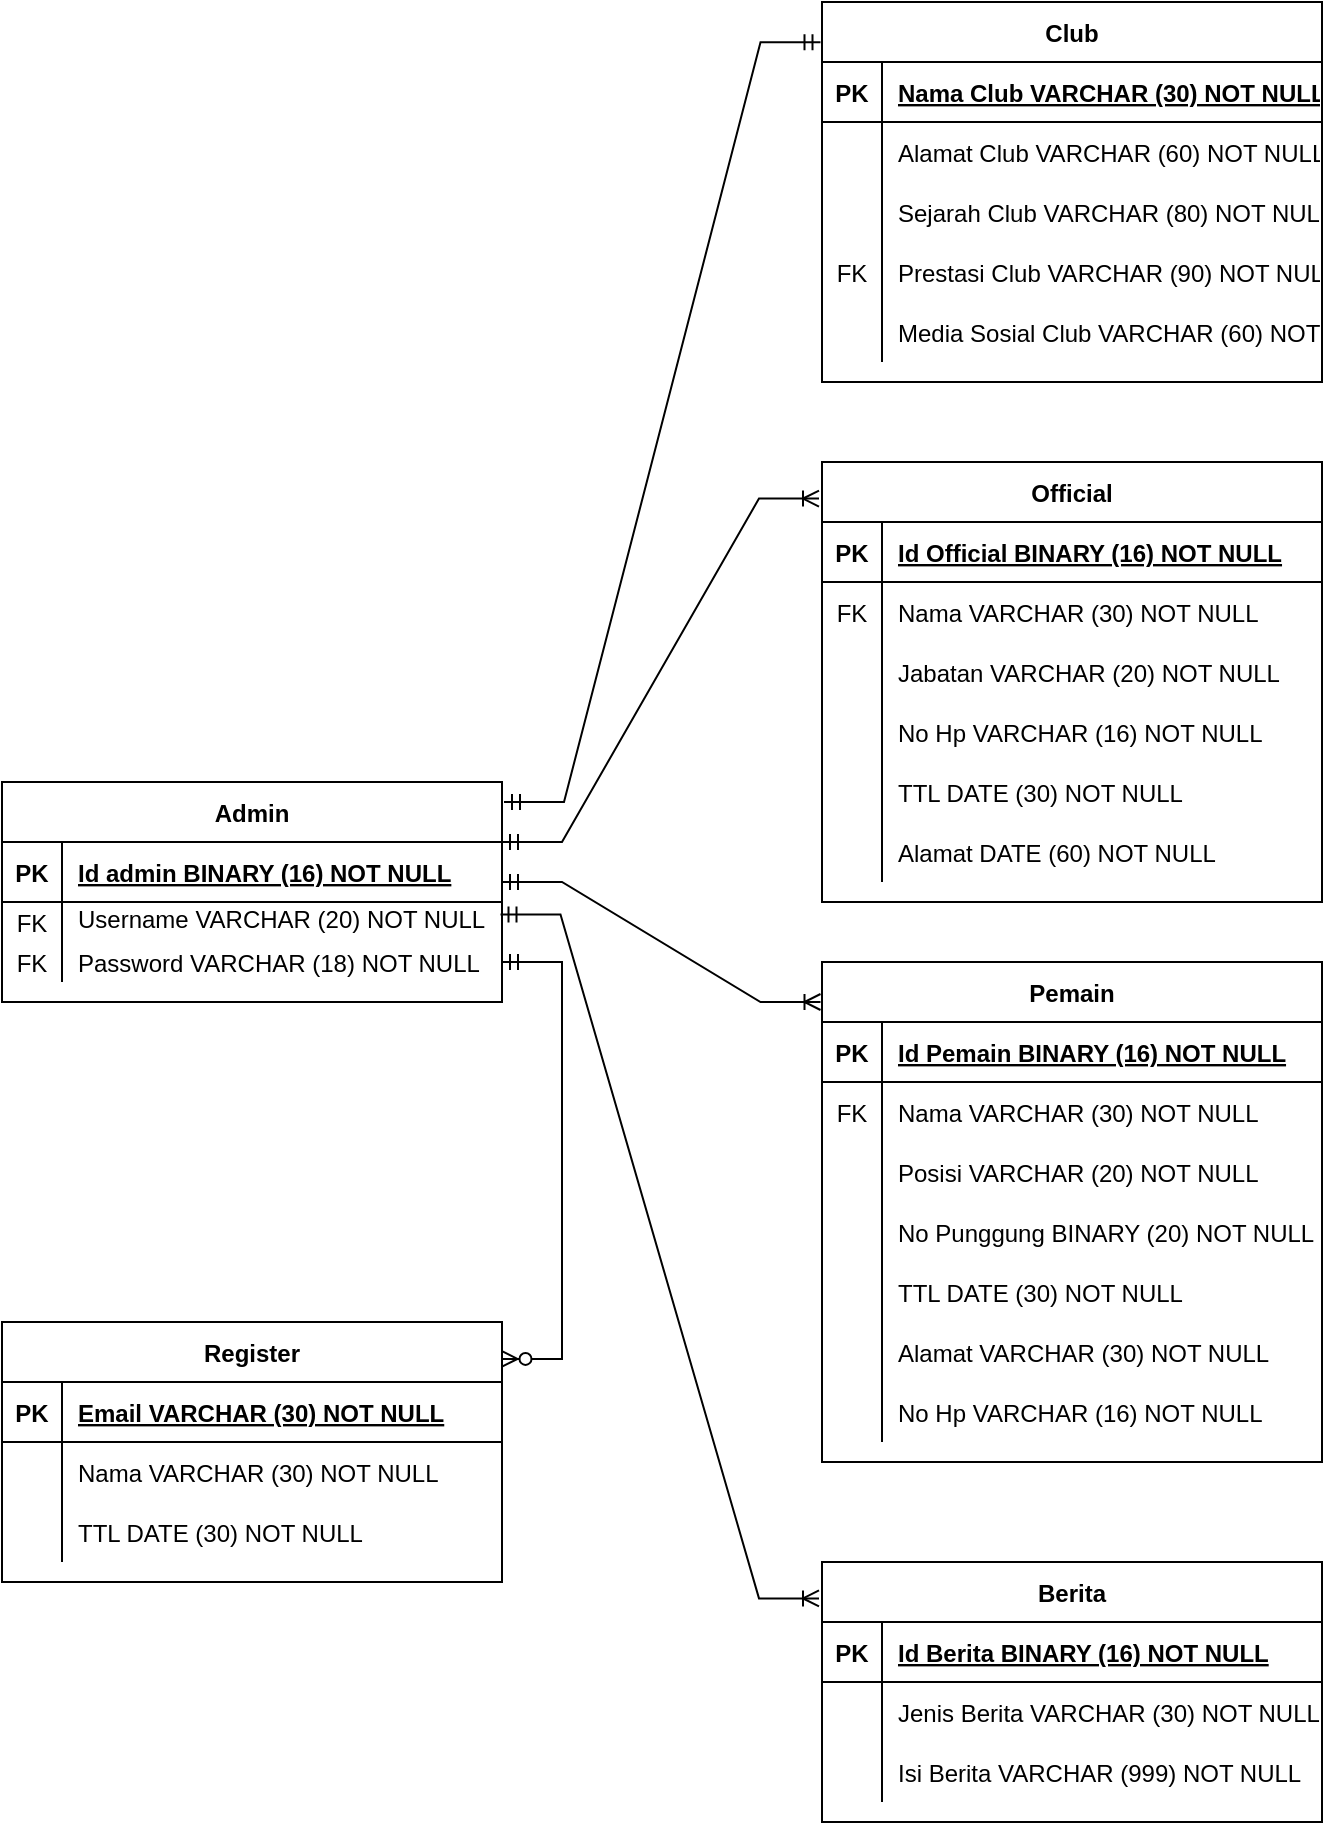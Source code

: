<mxfile version="17.4.0" type="github">
  <diagram id="R2lEEEUBdFMjLlhIrx00" name="Page-1">
    <mxGraphModel dx="1572" dy="708" grid="1" gridSize="10" guides="1" tooltips="1" connect="1" arrows="1" fold="1" page="1" pageScale="1" pageWidth="850" pageHeight="1100" math="0" shadow="0" extFonts="Permanent Marker^https://fonts.googleapis.com/css?family=Permanent+Marker">
      <root>
        <mxCell id="0" />
        <mxCell id="1" parent="0" />
        <mxCell id="yrKrXsBQZIC_uQpOtaZg-1" value="Club" style="shape=table;startSize=30;container=1;collapsible=1;childLayout=tableLayout;fixedRows=1;rowLines=0;fontStyle=1;align=center;resizeLast=1;" vertex="1" parent="1">
          <mxGeometry x="450" y="20" width="250" height="190" as="geometry" />
        </mxCell>
        <mxCell id="yrKrXsBQZIC_uQpOtaZg-2" value="" style="shape=partialRectangle;collapsible=0;dropTarget=0;pointerEvents=0;fillColor=none;points=[[0,0.5],[1,0.5]];portConstraint=eastwest;top=0;left=0;right=0;bottom=1;" vertex="1" parent="yrKrXsBQZIC_uQpOtaZg-1">
          <mxGeometry y="30" width="250" height="30" as="geometry" />
        </mxCell>
        <mxCell id="yrKrXsBQZIC_uQpOtaZg-3" value="PK" style="shape=partialRectangle;overflow=hidden;connectable=0;fillColor=none;top=0;left=0;bottom=0;right=0;fontStyle=1;" vertex="1" parent="yrKrXsBQZIC_uQpOtaZg-2">
          <mxGeometry width="30" height="30" as="geometry">
            <mxRectangle width="30" height="30" as="alternateBounds" />
          </mxGeometry>
        </mxCell>
        <mxCell id="yrKrXsBQZIC_uQpOtaZg-4" value="Nama Club VARCHAR (30) NOT NULL" style="shape=partialRectangle;overflow=hidden;connectable=0;fillColor=none;top=0;left=0;bottom=0;right=0;align=left;spacingLeft=6;fontStyle=5;" vertex="1" parent="yrKrXsBQZIC_uQpOtaZg-2">
          <mxGeometry x="30" width="220" height="30" as="geometry">
            <mxRectangle width="220" height="30" as="alternateBounds" />
          </mxGeometry>
        </mxCell>
        <mxCell id="yrKrXsBQZIC_uQpOtaZg-5" value="" style="shape=partialRectangle;collapsible=0;dropTarget=0;pointerEvents=0;fillColor=none;points=[[0,0.5],[1,0.5]];portConstraint=eastwest;top=0;left=0;right=0;bottom=0;" vertex="1" parent="yrKrXsBQZIC_uQpOtaZg-1">
          <mxGeometry y="60" width="250" height="30" as="geometry" />
        </mxCell>
        <mxCell id="yrKrXsBQZIC_uQpOtaZg-6" value="" style="shape=partialRectangle;overflow=hidden;connectable=0;fillColor=none;top=0;left=0;bottom=0;right=0;" vertex="1" parent="yrKrXsBQZIC_uQpOtaZg-5">
          <mxGeometry width="30" height="30" as="geometry">
            <mxRectangle width="30" height="30" as="alternateBounds" />
          </mxGeometry>
        </mxCell>
        <mxCell id="yrKrXsBQZIC_uQpOtaZg-7" value="Alamat Club VARCHAR (60) NOT NULL" style="shape=partialRectangle;overflow=hidden;connectable=0;fillColor=none;top=0;left=0;bottom=0;right=0;align=left;spacingLeft=6;" vertex="1" parent="yrKrXsBQZIC_uQpOtaZg-5">
          <mxGeometry x="30" width="220" height="30" as="geometry">
            <mxRectangle width="220" height="30" as="alternateBounds" />
          </mxGeometry>
        </mxCell>
        <mxCell id="yrKrXsBQZIC_uQpOtaZg-8" value="" style="shape=partialRectangle;collapsible=0;dropTarget=0;pointerEvents=0;fillColor=none;points=[[0,0.5],[1,0.5]];portConstraint=eastwest;top=0;left=0;right=0;bottom=0;" vertex="1" parent="yrKrXsBQZIC_uQpOtaZg-1">
          <mxGeometry y="90" width="250" height="30" as="geometry" />
        </mxCell>
        <mxCell id="yrKrXsBQZIC_uQpOtaZg-9" value="" style="shape=partialRectangle;overflow=hidden;connectable=0;fillColor=none;top=0;left=0;bottom=0;right=0;" vertex="1" parent="yrKrXsBQZIC_uQpOtaZg-8">
          <mxGeometry width="30" height="30" as="geometry">
            <mxRectangle width="30" height="30" as="alternateBounds" />
          </mxGeometry>
        </mxCell>
        <mxCell id="yrKrXsBQZIC_uQpOtaZg-10" value="Sejarah Club VARCHAR (80) NOT NULL" style="shape=partialRectangle;overflow=hidden;connectable=0;fillColor=none;top=0;left=0;bottom=0;right=0;align=left;spacingLeft=6;" vertex="1" parent="yrKrXsBQZIC_uQpOtaZg-8">
          <mxGeometry x="30" width="220" height="30" as="geometry">
            <mxRectangle width="220" height="30" as="alternateBounds" />
          </mxGeometry>
        </mxCell>
        <mxCell id="yrKrXsBQZIC_uQpOtaZg-11" value="" style="shape=partialRectangle;collapsible=0;dropTarget=0;pointerEvents=0;fillColor=none;points=[[0,0.5],[1,0.5]];portConstraint=eastwest;top=0;left=0;right=0;bottom=0;" vertex="1" parent="yrKrXsBQZIC_uQpOtaZg-1">
          <mxGeometry y="120" width="250" height="30" as="geometry" />
        </mxCell>
        <mxCell id="yrKrXsBQZIC_uQpOtaZg-12" value="FK" style="shape=partialRectangle;overflow=hidden;connectable=0;fillColor=none;top=0;left=0;bottom=0;right=0;" vertex="1" parent="yrKrXsBQZIC_uQpOtaZg-11">
          <mxGeometry width="30" height="30" as="geometry">
            <mxRectangle width="30" height="30" as="alternateBounds" />
          </mxGeometry>
        </mxCell>
        <mxCell id="yrKrXsBQZIC_uQpOtaZg-13" value="Prestasi Club VARCHAR (90) NOT NULL" style="shape=partialRectangle;overflow=hidden;connectable=0;fillColor=none;top=0;left=0;bottom=0;right=0;align=left;spacingLeft=6;" vertex="1" parent="yrKrXsBQZIC_uQpOtaZg-11">
          <mxGeometry x="30" width="220" height="30" as="geometry">
            <mxRectangle width="220" height="30" as="alternateBounds" />
          </mxGeometry>
        </mxCell>
        <mxCell id="yrKrXsBQZIC_uQpOtaZg-14" value="" style="shape=partialRectangle;collapsible=0;dropTarget=0;pointerEvents=0;fillColor=none;points=[[0,0.5],[1,0.5]];portConstraint=eastwest;top=0;left=0;right=0;bottom=0;" vertex="1" parent="yrKrXsBQZIC_uQpOtaZg-1">
          <mxGeometry y="150" width="250" height="30" as="geometry" />
        </mxCell>
        <mxCell id="yrKrXsBQZIC_uQpOtaZg-15" value="" style="shape=partialRectangle;overflow=hidden;connectable=0;fillColor=none;top=0;left=0;bottom=0;right=0;" vertex="1" parent="yrKrXsBQZIC_uQpOtaZg-14">
          <mxGeometry width="30" height="30" as="geometry">
            <mxRectangle width="30" height="30" as="alternateBounds" />
          </mxGeometry>
        </mxCell>
        <mxCell id="yrKrXsBQZIC_uQpOtaZg-16" value="Media Sosial Club VARCHAR (60) NOT NULL" style="shape=partialRectangle;overflow=hidden;connectable=0;fillColor=none;top=0;left=0;bottom=0;right=0;align=left;spacingLeft=6;" vertex="1" parent="yrKrXsBQZIC_uQpOtaZg-14">
          <mxGeometry x="30" width="220" height="30" as="geometry">
            <mxRectangle width="220" height="30" as="alternateBounds" />
          </mxGeometry>
        </mxCell>
        <mxCell id="yrKrXsBQZIC_uQpOtaZg-17" value="Official" style="shape=table;startSize=30;container=1;collapsible=1;childLayout=tableLayout;fixedRows=1;rowLines=0;fontStyle=1;align=center;resizeLast=1;" vertex="1" parent="1">
          <mxGeometry x="450" y="250" width="250" height="220" as="geometry" />
        </mxCell>
        <mxCell id="yrKrXsBQZIC_uQpOtaZg-18" value="" style="shape=partialRectangle;collapsible=0;dropTarget=0;pointerEvents=0;fillColor=none;points=[[0,0.5],[1,0.5]];portConstraint=eastwest;top=0;left=0;right=0;bottom=1;" vertex="1" parent="yrKrXsBQZIC_uQpOtaZg-17">
          <mxGeometry y="30" width="250" height="30" as="geometry" />
        </mxCell>
        <mxCell id="yrKrXsBQZIC_uQpOtaZg-19" value="PK" style="shape=partialRectangle;overflow=hidden;connectable=0;fillColor=none;top=0;left=0;bottom=0;right=0;fontStyle=1;" vertex="1" parent="yrKrXsBQZIC_uQpOtaZg-18">
          <mxGeometry width="30" height="30" as="geometry">
            <mxRectangle width="30" height="30" as="alternateBounds" />
          </mxGeometry>
        </mxCell>
        <mxCell id="yrKrXsBQZIC_uQpOtaZg-20" value="Id Official BINARY (16) NOT NULL" style="shape=partialRectangle;overflow=hidden;connectable=0;fillColor=none;top=0;left=0;bottom=0;right=0;align=left;spacingLeft=6;fontStyle=5;" vertex="1" parent="yrKrXsBQZIC_uQpOtaZg-18">
          <mxGeometry x="30" width="220" height="30" as="geometry">
            <mxRectangle width="220" height="30" as="alternateBounds" />
          </mxGeometry>
        </mxCell>
        <mxCell id="yrKrXsBQZIC_uQpOtaZg-21" value="" style="shape=partialRectangle;collapsible=0;dropTarget=0;pointerEvents=0;fillColor=none;points=[[0,0.5],[1,0.5]];portConstraint=eastwest;top=0;left=0;right=0;bottom=0;" vertex="1" parent="yrKrXsBQZIC_uQpOtaZg-17">
          <mxGeometry y="60" width="250" height="30" as="geometry" />
        </mxCell>
        <mxCell id="yrKrXsBQZIC_uQpOtaZg-22" value="FK" style="shape=partialRectangle;overflow=hidden;connectable=0;fillColor=none;top=0;left=0;bottom=0;right=0;" vertex="1" parent="yrKrXsBQZIC_uQpOtaZg-21">
          <mxGeometry width="30" height="30" as="geometry">
            <mxRectangle width="30" height="30" as="alternateBounds" />
          </mxGeometry>
        </mxCell>
        <mxCell id="yrKrXsBQZIC_uQpOtaZg-23" value="Nama VARCHAR (30) NOT NULL" style="shape=partialRectangle;overflow=hidden;connectable=0;fillColor=none;top=0;left=0;bottom=0;right=0;align=left;spacingLeft=6;" vertex="1" parent="yrKrXsBQZIC_uQpOtaZg-21">
          <mxGeometry x="30" width="220" height="30" as="geometry">
            <mxRectangle width="220" height="30" as="alternateBounds" />
          </mxGeometry>
        </mxCell>
        <mxCell id="yrKrXsBQZIC_uQpOtaZg-24" value="" style="shape=partialRectangle;collapsible=0;dropTarget=0;pointerEvents=0;fillColor=none;points=[[0,0.5],[1,0.5]];portConstraint=eastwest;top=0;left=0;right=0;bottom=0;" vertex="1" parent="yrKrXsBQZIC_uQpOtaZg-17">
          <mxGeometry y="90" width="250" height="30" as="geometry" />
        </mxCell>
        <mxCell id="yrKrXsBQZIC_uQpOtaZg-25" value="" style="shape=partialRectangle;overflow=hidden;connectable=0;fillColor=none;top=0;left=0;bottom=0;right=0;" vertex="1" parent="yrKrXsBQZIC_uQpOtaZg-24">
          <mxGeometry width="30" height="30" as="geometry">
            <mxRectangle width="30" height="30" as="alternateBounds" />
          </mxGeometry>
        </mxCell>
        <mxCell id="yrKrXsBQZIC_uQpOtaZg-26" value="Jabatan VARCHAR (20) NOT NULL" style="shape=partialRectangle;overflow=hidden;connectable=0;fillColor=none;top=0;left=0;bottom=0;right=0;align=left;spacingLeft=6;" vertex="1" parent="yrKrXsBQZIC_uQpOtaZg-24">
          <mxGeometry x="30" width="220" height="30" as="geometry">
            <mxRectangle width="220" height="30" as="alternateBounds" />
          </mxGeometry>
        </mxCell>
        <mxCell id="yrKrXsBQZIC_uQpOtaZg-27" value="" style="shape=partialRectangle;collapsible=0;dropTarget=0;pointerEvents=0;fillColor=none;points=[[0,0.5],[1,0.5]];portConstraint=eastwest;top=0;left=0;right=0;bottom=0;" vertex="1" parent="yrKrXsBQZIC_uQpOtaZg-17">
          <mxGeometry y="120" width="250" height="30" as="geometry" />
        </mxCell>
        <mxCell id="yrKrXsBQZIC_uQpOtaZg-28" value="" style="shape=partialRectangle;overflow=hidden;connectable=0;fillColor=none;top=0;left=0;bottom=0;right=0;" vertex="1" parent="yrKrXsBQZIC_uQpOtaZg-27">
          <mxGeometry width="30" height="30" as="geometry">
            <mxRectangle width="30" height="30" as="alternateBounds" />
          </mxGeometry>
        </mxCell>
        <mxCell id="yrKrXsBQZIC_uQpOtaZg-29" value="No Hp VARCHAR (16) NOT NULL " style="shape=partialRectangle;overflow=hidden;connectable=0;fillColor=none;top=0;left=0;bottom=0;right=0;align=left;spacingLeft=6;" vertex="1" parent="yrKrXsBQZIC_uQpOtaZg-27">
          <mxGeometry x="30" width="220" height="30" as="geometry">
            <mxRectangle width="220" height="30" as="alternateBounds" />
          </mxGeometry>
        </mxCell>
        <mxCell id="yrKrXsBQZIC_uQpOtaZg-30" value="" style="shape=partialRectangle;collapsible=0;dropTarget=0;pointerEvents=0;fillColor=none;points=[[0,0.5],[1,0.5]];portConstraint=eastwest;top=0;left=0;right=0;bottom=0;" vertex="1" parent="yrKrXsBQZIC_uQpOtaZg-17">
          <mxGeometry y="150" width="250" height="30" as="geometry" />
        </mxCell>
        <mxCell id="yrKrXsBQZIC_uQpOtaZg-31" value="" style="shape=partialRectangle;overflow=hidden;connectable=0;fillColor=none;top=0;left=0;bottom=0;right=0;" vertex="1" parent="yrKrXsBQZIC_uQpOtaZg-30">
          <mxGeometry width="30" height="30" as="geometry">
            <mxRectangle width="30" height="30" as="alternateBounds" />
          </mxGeometry>
        </mxCell>
        <mxCell id="yrKrXsBQZIC_uQpOtaZg-32" value="TTL DATE (30) NOT NULL" style="shape=partialRectangle;overflow=hidden;connectable=0;fillColor=none;top=0;left=0;bottom=0;right=0;align=left;spacingLeft=6;" vertex="1" parent="yrKrXsBQZIC_uQpOtaZg-30">
          <mxGeometry x="30" width="220" height="30" as="geometry">
            <mxRectangle width="220" height="30" as="alternateBounds" />
          </mxGeometry>
        </mxCell>
        <mxCell id="yrKrXsBQZIC_uQpOtaZg-33" value="" style="shape=partialRectangle;collapsible=0;dropTarget=0;pointerEvents=0;fillColor=none;points=[[0,0.5],[1,0.5]];portConstraint=eastwest;top=0;left=0;right=0;bottom=0;" vertex="1" parent="yrKrXsBQZIC_uQpOtaZg-17">
          <mxGeometry y="180" width="250" height="30" as="geometry" />
        </mxCell>
        <mxCell id="yrKrXsBQZIC_uQpOtaZg-34" value="" style="shape=partialRectangle;overflow=hidden;connectable=0;fillColor=none;top=0;left=0;bottom=0;right=0;" vertex="1" parent="yrKrXsBQZIC_uQpOtaZg-33">
          <mxGeometry width="30" height="30" as="geometry">
            <mxRectangle width="30" height="30" as="alternateBounds" />
          </mxGeometry>
        </mxCell>
        <mxCell id="yrKrXsBQZIC_uQpOtaZg-35" value="Alamat DATE (60) NOT NULL" style="shape=partialRectangle;overflow=hidden;connectable=0;fillColor=none;top=0;left=0;bottom=0;right=0;align=left;spacingLeft=6;" vertex="1" parent="yrKrXsBQZIC_uQpOtaZg-33">
          <mxGeometry x="30" width="220" height="30" as="geometry">
            <mxRectangle width="220" height="30" as="alternateBounds" />
          </mxGeometry>
        </mxCell>
        <mxCell id="yrKrXsBQZIC_uQpOtaZg-36" value="Admin" style="shape=table;startSize=30;container=1;collapsible=1;childLayout=tableLayout;fixedRows=1;rowLines=0;fontStyle=1;align=center;resizeLast=1;" vertex="1" parent="1">
          <mxGeometry x="40" y="410" width="250" height="110" as="geometry" />
        </mxCell>
        <mxCell id="yrKrXsBQZIC_uQpOtaZg-37" value="" style="shape=partialRectangle;collapsible=0;dropTarget=0;pointerEvents=0;fillColor=none;points=[[0,0.5],[1,0.5]];portConstraint=eastwest;top=0;left=0;right=0;bottom=1;" vertex="1" parent="yrKrXsBQZIC_uQpOtaZg-36">
          <mxGeometry y="30" width="250" height="30" as="geometry" />
        </mxCell>
        <mxCell id="yrKrXsBQZIC_uQpOtaZg-38" value="PK" style="shape=partialRectangle;overflow=hidden;connectable=0;fillColor=none;top=0;left=0;bottom=0;right=0;fontStyle=1;" vertex="1" parent="yrKrXsBQZIC_uQpOtaZg-37">
          <mxGeometry width="30" height="30" as="geometry">
            <mxRectangle width="30" height="30" as="alternateBounds" />
          </mxGeometry>
        </mxCell>
        <mxCell id="yrKrXsBQZIC_uQpOtaZg-39" value="Id admin BINARY (16) NOT NULL" style="shape=partialRectangle;overflow=hidden;connectable=0;fillColor=none;top=0;left=0;bottom=0;right=0;align=left;spacingLeft=6;fontStyle=5;" vertex="1" parent="yrKrXsBQZIC_uQpOtaZg-37">
          <mxGeometry x="30" width="220" height="30" as="geometry">
            <mxRectangle width="220" height="30" as="alternateBounds" />
          </mxGeometry>
        </mxCell>
        <mxCell id="yrKrXsBQZIC_uQpOtaZg-40" value="" style="shape=partialRectangle;collapsible=0;dropTarget=0;pointerEvents=0;fillColor=none;points=[[0,0.5],[1,0.5]];portConstraint=eastwest;top=0;left=0;right=0;bottom=0;" vertex="1" parent="yrKrXsBQZIC_uQpOtaZg-36">
          <mxGeometry y="60" width="250" height="20" as="geometry" />
        </mxCell>
        <mxCell id="yrKrXsBQZIC_uQpOtaZg-41" value="FK" style="shape=partialRectangle;overflow=hidden;connectable=0;fillColor=none;top=0;left=0;bottom=0;right=0;" vertex="1" parent="yrKrXsBQZIC_uQpOtaZg-40">
          <mxGeometry width="30" height="20" as="geometry">
            <mxRectangle width="30" height="20" as="alternateBounds" />
          </mxGeometry>
        </mxCell>
        <mxCell id="yrKrXsBQZIC_uQpOtaZg-42" value="Username VARCHAR (20) NOT NULL&#xa;" style="shape=partialRectangle;overflow=hidden;connectable=0;fillColor=none;top=0;left=0;bottom=0;right=0;align=left;spacingLeft=6;" vertex="1" parent="yrKrXsBQZIC_uQpOtaZg-40">
          <mxGeometry x="30" width="220" height="20" as="geometry">
            <mxRectangle width="220" height="20" as="alternateBounds" />
          </mxGeometry>
        </mxCell>
        <mxCell id="yrKrXsBQZIC_uQpOtaZg-90" value="" style="shape=partialRectangle;collapsible=0;dropTarget=0;pointerEvents=0;fillColor=none;points=[[0,0.5],[1,0.5]];portConstraint=eastwest;top=0;left=0;right=0;bottom=0;" vertex="1" parent="yrKrXsBQZIC_uQpOtaZg-36">
          <mxGeometry y="80" width="250" height="20" as="geometry" />
        </mxCell>
        <mxCell id="yrKrXsBQZIC_uQpOtaZg-91" value="FK" style="shape=partialRectangle;overflow=hidden;connectable=0;fillColor=none;top=0;left=0;bottom=0;right=0;" vertex="1" parent="yrKrXsBQZIC_uQpOtaZg-90">
          <mxGeometry width="30" height="20" as="geometry">
            <mxRectangle width="30" height="20" as="alternateBounds" />
          </mxGeometry>
        </mxCell>
        <mxCell id="yrKrXsBQZIC_uQpOtaZg-92" value="Password VARCHAR (18) NOT NULL" style="shape=partialRectangle;overflow=hidden;connectable=0;fillColor=none;top=0;left=0;bottom=0;right=0;align=left;spacingLeft=6;" vertex="1" parent="yrKrXsBQZIC_uQpOtaZg-90">
          <mxGeometry x="30" width="220" height="20" as="geometry">
            <mxRectangle width="220" height="20" as="alternateBounds" />
          </mxGeometry>
        </mxCell>
        <mxCell id="yrKrXsBQZIC_uQpOtaZg-43" value="Berita" style="shape=table;startSize=30;container=1;collapsible=1;childLayout=tableLayout;fixedRows=1;rowLines=0;fontStyle=1;align=center;resizeLast=1;" vertex="1" parent="1">
          <mxGeometry x="450" y="800" width="250" height="130" as="geometry" />
        </mxCell>
        <mxCell id="yrKrXsBQZIC_uQpOtaZg-44" value="" style="shape=partialRectangle;collapsible=0;dropTarget=0;pointerEvents=0;fillColor=none;points=[[0,0.5],[1,0.5]];portConstraint=eastwest;top=0;left=0;right=0;bottom=1;" vertex="1" parent="yrKrXsBQZIC_uQpOtaZg-43">
          <mxGeometry y="30" width="250" height="30" as="geometry" />
        </mxCell>
        <mxCell id="yrKrXsBQZIC_uQpOtaZg-45" value="PK" style="shape=partialRectangle;overflow=hidden;connectable=0;fillColor=none;top=0;left=0;bottom=0;right=0;fontStyle=1;" vertex="1" parent="yrKrXsBQZIC_uQpOtaZg-44">
          <mxGeometry width="30" height="30" as="geometry">
            <mxRectangle width="30" height="30" as="alternateBounds" />
          </mxGeometry>
        </mxCell>
        <mxCell id="yrKrXsBQZIC_uQpOtaZg-46" value="Id Berita BINARY (16) NOT NULL" style="shape=partialRectangle;overflow=hidden;connectable=0;fillColor=none;top=0;left=0;bottom=0;right=0;align=left;spacingLeft=6;fontStyle=5;" vertex="1" parent="yrKrXsBQZIC_uQpOtaZg-44">
          <mxGeometry x="30" width="220" height="30" as="geometry">
            <mxRectangle width="220" height="30" as="alternateBounds" />
          </mxGeometry>
        </mxCell>
        <mxCell id="yrKrXsBQZIC_uQpOtaZg-47" value="" style="shape=partialRectangle;collapsible=0;dropTarget=0;pointerEvents=0;fillColor=none;points=[[0,0.5],[1,0.5]];portConstraint=eastwest;top=0;left=0;right=0;bottom=0;" vertex="1" parent="yrKrXsBQZIC_uQpOtaZg-43">
          <mxGeometry y="60" width="250" height="30" as="geometry" />
        </mxCell>
        <mxCell id="yrKrXsBQZIC_uQpOtaZg-48" value="" style="shape=partialRectangle;overflow=hidden;connectable=0;fillColor=none;top=0;left=0;bottom=0;right=0;" vertex="1" parent="yrKrXsBQZIC_uQpOtaZg-47">
          <mxGeometry width="30" height="30" as="geometry">
            <mxRectangle width="30" height="30" as="alternateBounds" />
          </mxGeometry>
        </mxCell>
        <mxCell id="yrKrXsBQZIC_uQpOtaZg-49" value="Jenis Berita VARCHAR (30) NOT NULL" style="shape=partialRectangle;overflow=hidden;connectable=0;fillColor=none;top=0;left=0;bottom=0;right=0;align=left;spacingLeft=6;" vertex="1" parent="yrKrXsBQZIC_uQpOtaZg-47">
          <mxGeometry x="30" width="220" height="30" as="geometry">
            <mxRectangle width="220" height="30" as="alternateBounds" />
          </mxGeometry>
        </mxCell>
        <mxCell id="yrKrXsBQZIC_uQpOtaZg-50" value="" style="shape=partialRectangle;collapsible=0;dropTarget=0;pointerEvents=0;fillColor=none;points=[[0,0.5],[1,0.5]];portConstraint=eastwest;top=0;left=0;right=0;bottom=0;" vertex="1" parent="yrKrXsBQZIC_uQpOtaZg-43">
          <mxGeometry y="90" width="250" height="30" as="geometry" />
        </mxCell>
        <mxCell id="yrKrXsBQZIC_uQpOtaZg-51" value="" style="shape=partialRectangle;overflow=hidden;connectable=0;fillColor=none;top=0;left=0;bottom=0;right=0;" vertex="1" parent="yrKrXsBQZIC_uQpOtaZg-50">
          <mxGeometry width="30" height="30" as="geometry">
            <mxRectangle width="30" height="30" as="alternateBounds" />
          </mxGeometry>
        </mxCell>
        <mxCell id="yrKrXsBQZIC_uQpOtaZg-52" value="Isi Berita VARCHAR (999) NOT NULL" style="shape=partialRectangle;overflow=hidden;connectable=0;fillColor=none;top=0;left=0;bottom=0;right=0;align=left;spacingLeft=6;" vertex="1" parent="yrKrXsBQZIC_uQpOtaZg-50">
          <mxGeometry x="30" width="220" height="30" as="geometry">
            <mxRectangle width="220" height="30" as="alternateBounds" />
          </mxGeometry>
        </mxCell>
        <mxCell id="yrKrXsBQZIC_uQpOtaZg-53" value="Pemain" style="shape=table;startSize=30;container=1;collapsible=1;childLayout=tableLayout;fixedRows=1;rowLines=0;fontStyle=1;align=center;resizeLast=1;" vertex="1" parent="1">
          <mxGeometry x="450" y="500" width="250" height="250" as="geometry" />
        </mxCell>
        <mxCell id="yrKrXsBQZIC_uQpOtaZg-54" value="" style="shape=partialRectangle;collapsible=0;dropTarget=0;pointerEvents=0;fillColor=none;points=[[0,0.5],[1,0.5]];portConstraint=eastwest;top=0;left=0;right=0;bottom=1;" vertex="1" parent="yrKrXsBQZIC_uQpOtaZg-53">
          <mxGeometry y="30" width="250" height="30" as="geometry" />
        </mxCell>
        <mxCell id="yrKrXsBQZIC_uQpOtaZg-55" value="PK" style="shape=partialRectangle;overflow=hidden;connectable=0;fillColor=none;top=0;left=0;bottom=0;right=0;fontStyle=1;" vertex="1" parent="yrKrXsBQZIC_uQpOtaZg-54">
          <mxGeometry width="30" height="30" as="geometry">
            <mxRectangle width="30" height="30" as="alternateBounds" />
          </mxGeometry>
        </mxCell>
        <mxCell id="yrKrXsBQZIC_uQpOtaZg-56" value="Id Pemain BINARY (16) NOT NULL" style="shape=partialRectangle;overflow=hidden;connectable=0;fillColor=none;top=0;left=0;bottom=0;right=0;align=left;spacingLeft=6;fontStyle=5;" vertex="1" parent="yrKrXsBQZIC_uQpOtaZg-54">
          <mxGeometry x="30" width="220" height="30" as="geometry">
            <mxRectangle width="220" height="30" as="alternateBounds" />
          </mxGeometry>
        </mxCell>
        <mxCell id="yrKrXsBQZIC_uQpOtaZg-57" value="" style="shape=partialRectangle;collapsible=0;dropTarget=0;pointerEvents=0;fillColor=none;points=[[0,0.5],[1,0.5]];portConstraint=eastwest;top=0;left=0;right=0;bottom=0;" vertex="1" parent="yrKrXsBQZIC_uQpOtaZg-53">
          <mxGeometry y="60" width="250" height="30" as="geometry" />
        </mxCell>
        <mxCell id="yrKrXsBQZIC_uQpOtaZg-58" value="FK" style="shape=partialRectangle;overflow=hidden;connectable=0;fillColor=none;top=0;left=0;bottom=0;right=0;" vertex="1" parent="yrKrXsBQZIC_uQpOtaZg-57">
          <mxGeometry width="30" height="30" as="geometry">
            <mxRectangle width="30" height="30" as="alternateBounds" />
          </mxGeometry>
        </mxCell>
        <mxCell id="yrKrXsBQZIC_uQpOtaZg-59" value="Nama VARCHAR (30) NOT NULL" style="shape=partialRectangle;overflow=hidden;connectable=0;fillColor=none;top=0;left=0;bottom=0;right=0;align=left;spacingLeft=6;" vertex="1" parent="yrKrXsBQZIC_uQpOtaZg-57">
          <mxGeometry x="30" width="220" height="30" as="geometry">
            <mxRectangle width="220" height="30" as="alternateBounds" />
          </mxGeometry>
        </mxCell>
        <mxCell id="yrKrXsBQZIC_uQpOtaZg-60" value="" style="shape=partialRectangle;collapsible=0;dropTarget=0;pointerEvents=0;fillColor=none;points=[[0,0.5],[1,0.5]];portConstraint=eastwest;top=0;left=0;right=0;bottom=0;" vertex="1" parent="yrKrXsBQZIC_uQpOtaZg-53">
          <mxGeometry y="90" width="250" height="30" as="geometry" />
        </mxCell>
        <mxCell id="yrKrXsBQZIC_uQpOtaZg-61" value="" style="shape=partialRectangle;overflow=hidden;connectable=0;fillColor=none;top=0;left=0;bottom=0;right=0;" vertex="1" parent="yrKrXsBQZIC_uQpOtaZg-60">
          <mxGeometry width="30" height="30" as="geometry">
            <mxRectangle width="30" height="30" as="alternateBounds" />
          </mxGeometry>
        </mxCell>
        <mxCell id="yrKrXsBQZIC_uQpOtaZg-62" value="Posisi VARCHAR (20) NOT NULL" style="shape=partialRectangle;overflow=hidden;connectable=0;fillColor=none;top=0;left=0;bottom=0;right=0;align=left;spacingLeft=6;" vertex="1" parent="yrKrXsBQZIC_uQpOtaZg-60">
          <mxGeometry x="30" width="220" height="30" as="geometry">
            <mxRectangle width="220" height="30" as="alternateBounds" />
          </mxGeometry>
        </mxCell>
        <mxCell id="yrKrXsBQZIC_uQpOtaZg-63" value="" style="shape=partialRectangle;collapsible=0;dropTarget=0;pointerEvents=0;fillColor=none;points=[[0,0.5],[1,0.5]];portConstraint=eastwest;top=0;left=0;right=0;bottom=0;" vertex="1" parent="yrKrXsBQZIC_uQpOtaZg-53">
          <mxGeometry y="120" width="250" height="30" as="geometry" />
        </mxCell>
        <mxCell id="yrKrXsBQZIC_uQpOtaZg-64" value="" style="shape=partialRectangle;overflow=hidden;connectable=0;fillColor=none;top=0;left=0;bottom=0;right=0;" vertex="1" parent="yrKrXsBQZIC_uQpOtaZg-63">
          <mxGeometry width="30" height="30" as="geometry">
            <mxRectangle width="30" height="30" as="alternateBounds" />
          </mxGeometry>
        </mxCell>
        <mxCell id="yrKrXsBQZIC_uQpOtaZg-65" value="No Punggung BINARY (20) NOT NULL" style="shape=partialRectangle;overflow=hidden;connectable=0;fillColor=none;top=0;left=0;bottom=0;right=0;align=left;spacingLeft=6;" vertex="1" parent="yrKrXsBQZIC_uQpOtaZg-63">
          <mxGeometry x="30" width="220" height="30" as="geometry">
            <mxRectangle width="220" height="30" as="alternateBounds" />
          </mxGeometry>
        </mxCell>
        <mxCell id="yrKrXsBQZIC_uQpOtaZg-66" value="" style="shape=partialRectangle;collapsible=0;dropTarget=0;pointerEvents=0;fillColor=none;points=[[0,0.5],[1,0.5]];portConstraint=eastwest;top=0;left=0;right=0;bottom=0;" vertex="1" parent="yrKrXsBQZIC_uQpOtaZg-53">
          <mxGeometry y="150" width="250" height="30" as="geometry" />
        </mxCell>
        <mxCell id="yrKrXsBQZIC_uQpOtaZg-67" value="" style="shape=partialRectangle;overflow=hidden;connectable=0;fillColor=none;top=0;left=0;bottom=0;right=0;" vertex="1" parent="yrKrXsBQZIC_uQpOtaZg-66">
          <mxGeometry width="30" height="30" as="geometry">
            <mxRectangle width="30" height="30" as="alternateBounds" />
          </mxGeometry>
        </mxCell>
        <mxCell id="yrKrXsBQZIC_uQpOtaZg-68" value="TTL DATE (30) NOT NULL" style="shape=partialRectangle;overflow=hidden;connectable=0;fillColor=none;top=0;left=0;bottom=0;right=0;align=left;spacingLeft=6;" vertex="1" parent="yrKrXsBQZIC_uQpOtaZg-66">
          <mxGeometry x="30" width="220" height="30" as="geometry">
            <mxRectangle width="220" height="30" as="alternateBounds" />
          </mxGeometry>
        </mxCell>
        <mxCell id="yrKrXsBQZIC_uQpOtaZg-69" value="" style="shape=partialRectangle;collapsible=0;dropTarget=0;pointerEvents=0;fillColor=none;points=[[0,0.5],[1,0.5]];portConstraint=eastwest;top=0;left=0;right=0;bottom=0;" vertex="1" parent="yrKrXsBQZIC_uQpOtaZg-53">
          <mxGeometry y="180" width="250" height="30" as="geometry" />
        </mxCell>
        <mxCell id="yrKrXsBQZIC_uQpOtaZg-70" value="" style="shape=partialRectangle;overflow=hidden;connectable=0;fillColor=none;top=0;left=0;bottom=0;right=0;" vertex="1" parent="yrKrXsBQZIC_uQpOtaZg-69">
          <mxGeometry width="30" height="30" as="geometry">
            <mxRectangle width="30" height="30" as="alternateBounds" />
          </mxGeometry>
        </mxCell>
        <mxCell id="yrKrXsBQZIC_uQpOtaZg-71" value="Alamat VARCHAR (30) NOT NULL" style="shape=partialRectangle;overflow=hidden;connectable=0;fillColor=none;top=0;left=0;bottom=0;right=0;align=left;spacingLeft=6;" vertex="1" parent="yrKrXsBQZIC_uQpOtaZg-69">
          <mxGeometry x="30" width="220" height="30" as="geometry">
            <mxRectangle width="220" height="30" as="alternateBounds" />
          </mxGeometry>
        </mxCell>
        <mxCell id="yrKrXsBQZIC_uQpOtaZg-72" value="" style="shape=partialRectangle;collapsible=0;dropTarget=0;pointerEvents=0;fillColor=none;points=[[0,0.5],[1,0.5]];portConstraint=eastwest;top=0;left=0;right=0;bottom=0;" vertex="1" parent="yrKrXsBQZIC_uQpOtaZg-53">
          <mxGeometry y="210" width="250" height="30" as="geometry" />
        </mxCell>
        <mxCell id="yrKrXsBQZIC_uQpOtaZg-73" value="" style="shape=partialRectangle;overflow=hidden;connectable=0;fillColor=none;top=0;left=0;bottom=0;right=0;" vertex="1" parent="yrKrXsBQZIC_uQpOtaZg-72">
          <mxGeometry width="30" height="30" as="geometry">
            <mxRectangle width="30" height="30" as="alternateBounds" />
          </mxGeometry>
        </mxCell>
        <mxCell id="yrKrXsBQZIC_uQpOtaZg-74" value="No Hp VARCHAR (16) NOT NULL " style="shape=partialRectangle;overflow=hidden;connectable=0;fillColor=none;top=0;left=0;bottom=0;right=0;align=left;spacingLeft=6;" vertex="1" parent="yrKrXsBQZIC_uQpOtaZg-72">
          <mxGeometry x="30" width="220" height="30" as="geometry">
            <mxRectangle width="220" height="30" as="alternateBounds" />
          </mxGeometry>
        </mxCell>
        <mxCell id="yrKrXsBQZIC_uQpOtaZg-75" value="" style="edgeStyle=entityRelationEdgeStyle;fontSize=12;html=1;endArrow=ERmandOne;startArrow=ERmandOne;rounded=0;entryX=-0.003;entryY=0.106;entryDx=0;entryDy=0;entryPerimeter=0;" edge="1" parent="1" target="yrKrXsBQZIC_uQpOtaZg-1">
          <mxGeometry width="100" height="100" relative="1" as="geometry">
            <mxPoint x="291" y="420" as="sourcePoint" />
            <mxPoint x="460" y="350" as="targetPoint" />
          </mxGeometry>
        </mxCell>
        <mxCell id="yrKrXsBQZIC_uQpOtaZg-76" value="" style="edgeStyle=entityRelationEdgeStyle;fontSize=12;html=1;endArrow=ERoneToMany;startArrow=ERmandOne;rounded=0;entryX=-0.006;entryY=0.083;entryDx=0;entryDy=0;entryPerimeter=0;" edge="1" parent="1" target="yrKrXsBQZIC_uQpOtaZg-17">
          <mxGeometry width="100" height="100" relative="1" as="geometry">
            <mxPoint x="290" y="440" as="sourcePoint" />
            <mxPoint x="460" y="320" as="targetPoint" />
          </mxGeometry>
        </mxCell>
        <mxCell id="yrKrXsBQZIC_uQpOtaZg-77" value="" style="edgeStyle=entityRelationEdgeStyle;fontSize=12;html=1;endArrow=ERoneToMany;startArrow=ERmandOne;rounded=0;entryX=-0.003;entryY=0.08;entryDx=0;entryDy=0;entryPerimeter=0;" edge="1" parent="1" target="yrKrXsBQZIC_uQpOtaZg-53">
          <mxGeometry width="100" height="100" relative="1" as="geometry">
            <mxPoint x="290" y="460" as="sourcePoint" />
            <mxPoint x="458.5" y="278.26" as="targetPoint" />
          </mxGeometry>
        </mxCell>
        <mxCell id="yrKrXsBQZIC_uQpOtaZg-78" value="" style="edgeStyle=entityRelationEdgeStyle;fontSize=12;html=1;endArrow=ERoneToMany;startArrow=ERmandOne;rounded=0;entryX=-0.006;entryY=0.14;entryDx=0;entryDy=0;entryPerimeter=0;exitX=0.997;exitY=0.311;exitDx=0;exitDy=0;exitPerimeter=0;" edge="1" parent="1" source="yrKrXsBQZIC_uQpOtaZg-40" target="yrKrXsBQZIC_uQpOtaZg-43">
          <mxGeometry width="100" height="100" relative="1" as="geometry">
            <mxPoint x="290" y="494" as="sourcePoint" />
            <mxPoint x="468.5" y="288.26" as="targetPoint" />
          </mxGeometry>
        </mxCell>
        <mxCell id="yrKrXsBQZIC_uQpOtaZg-79" value="Register" style="shape=table;startSize=30;container=1;collapsible=1;childLayout=tableLayout;fixedRows=1;rowLines=0;fontStyle=1;align=center;resizeLast=1;" vertex="1" parent="1">
          <mxGeometry x="40" y="680" width="250" height="130" as="geometry" />
        </mxCell>
        <mxCell id="yrKrXsBQZIC_uQpOtaZg-80" value="" style="shape=partialRectangle;collapsible=0;dropTarget=0;pointerEvents=0;fillColor=none;points=[[0,0.5],[1,0.5]];portConstraint=eastwest;top=0;left=0;right=0;bottom=1;" vertex="1" parent="yrKrXsBQZIC_uQpOtaZg-79">
          <mxGeometry y="30" width="250" height="30" as="geometry" />
        </mxCell>
        <mxCell id="yrKrXsBQZIC_uQpOtaZg-81" value="PK" style="shape=partialRectangle;overflow=hidden;connectable=0;fillColor=none;top=0;left=0;bottom=0;right=0;fontStyle=1;" vertex="1" parent="yrKrXsBQZIC_uQpOtaZg-80">
          <mxGeometry width="30" height="30" as="geometry">
            <mxRectangle width="30" height="30" as="alternateBounds" />
          </mxGeometry>
        </mxCell>
        <mxCell id="yrKrXsBQZIC_uQpOtaZg-82" value="Email VARCHAR (30) NOT NULL" style="shape=partialRectangle;overflow=hidden;connectable=0;fillColor=none;top=0;left=0;bottom=0;right=0;align=left;spacingLeft=6;fontStyle=5;" vertex="1" parent="yrKrXsBQZIC_uQpOtaZg-80">
          <mxGeometry x="30" width="220" height="30" as="geometry">
            <mxRectangle width="220" height="30" as="alternateBounds" />
          </mxGeometry>
        </mxCell>
        <mxCell id="yrKrXsBQZIC_uQpOtaZg-83" value="" style="shape=partialRectangle;collapsible=0;dropTarget=0;pointerEvents=0;fillColor=none;points=[[0,0.5],[1,0.5]];portConstraint=eastwest;top=0;left=0;right=0;bottom=0;" vertex="1" parent="yrKrXsBQZIC_uQpOtaZg-79">
          <mxGeometry y="60" width="250" height="30" as="geometry" />
        </mxCell>
        <mxCell id="yrKrXsBQZIC_uQpOtaZg-84" value="" style="shape=partialRectangle;overflow=hidden;connectable=0;fillColor=none;top=0;left=0;bottom=0;right=0;" vertex="1" parent="yrKrXsBQZIC_uQpOtaZg-83">
          <mxGeometry width="30" height="30" as="geometry">
            <mxRectangle width="30" height="30" as="alternateBounds" />
          </mxGeometry>
        </mxCell>
        <mxCell id="yrKrXsBQZIC_uQpOtaZg-85" value="Nama VARCHAR (30) NOT NULL" style="shape=partialRectangle;overflow=hidden;connectable=0;fillColor=none;top=0;left=0;bottom=0;right=0;align=left;spacingLeft=6;" vertex="1" parent="yrKrXsBQZIC_uQpOtaZg-83">
          <mxGeometry x="30" width="220" height="30" as="geometry">
            <mxRectangle width="220" height="30" as="alternateBounds" />
          </mxGeometry>
        </mxCell>
        <mxCell id="yrKrXsBQZIC_uQpOtaZg-86" value="" style="shape=partialRectangle;collapsible=0;dropTarget=0;pointerEvents=0;fillColor=none;points=[[0,0.5],[1,0.5]];portConstraint=eastwest;top=0;left=0;right=0;bottom=0;" vertex="1" parent="yrKrXsBQZIC_uQpOtaZg-79">
          <mxGeometry y="90" width="250" height="30" as="geometry" />
        </mxCell>
        <mxCell id="yrKrXsBQZIC_uQpOtaZg-87" value="" style="shape=partialRectangle;overflow=hidden;connectable=0;fillColor=none;top=0;left=0;bottom=0;right=0;" vertex="1" parent="yrKrXsBQZIC_uQpOtaZg-86">
          <mxGeometry width="30" height="30" as="geometry">
            <mxRectangle width="30" height="30" as="alternateBounds" />
          </mxGeometry>
        </mxCell>
        <mxCell id="yrKrXsBQZIC_uQpOtaZg-88" value="TTL DATE (30) NOT NULL" style="shape=partialRectangle;overflow=hidden;connectable=0;fillColor=none;top=0;left=0;bottom=0;right=0;align=left;spacingLeft=6;" vertex="1" parent="yrKrXsBQZIC_uQpOtaZg-86">
          <mxGeometry x="30" width="220" height="30" as="geometry">
            <mxRectangle width="220" height="30" as="alternateBounds" />
          </mxGeometry>
        </mxCell>
        <mxCell id="yrKrXsBQZIC_uQpOtaZg-89" value="" style="edgeStyle=entityRelationEdgeStyle;fontSize=12;html=1;endArrow=ERzeroToMany;startArrow=ERmandOne;rounded=0;entryX=0.999;entryY=0.142;entryDx=0;entryDy=0;entryPerimeter=0;" edge="1" parent="1" target="yrKrXsBQZIC_uQpOtaZg-79">
          <mxGeometry width="100" height="100" relative="1" as="geometry">
            <mxPoint x="290" y="500" as="sourcePoint" />
            <mxPoint x="220" y="610" as="targetPoint" />
          </mxGeometry>
        </mxCell>
      </root>
    </mxGraphModel>
  </diagram>
</mxfile>
